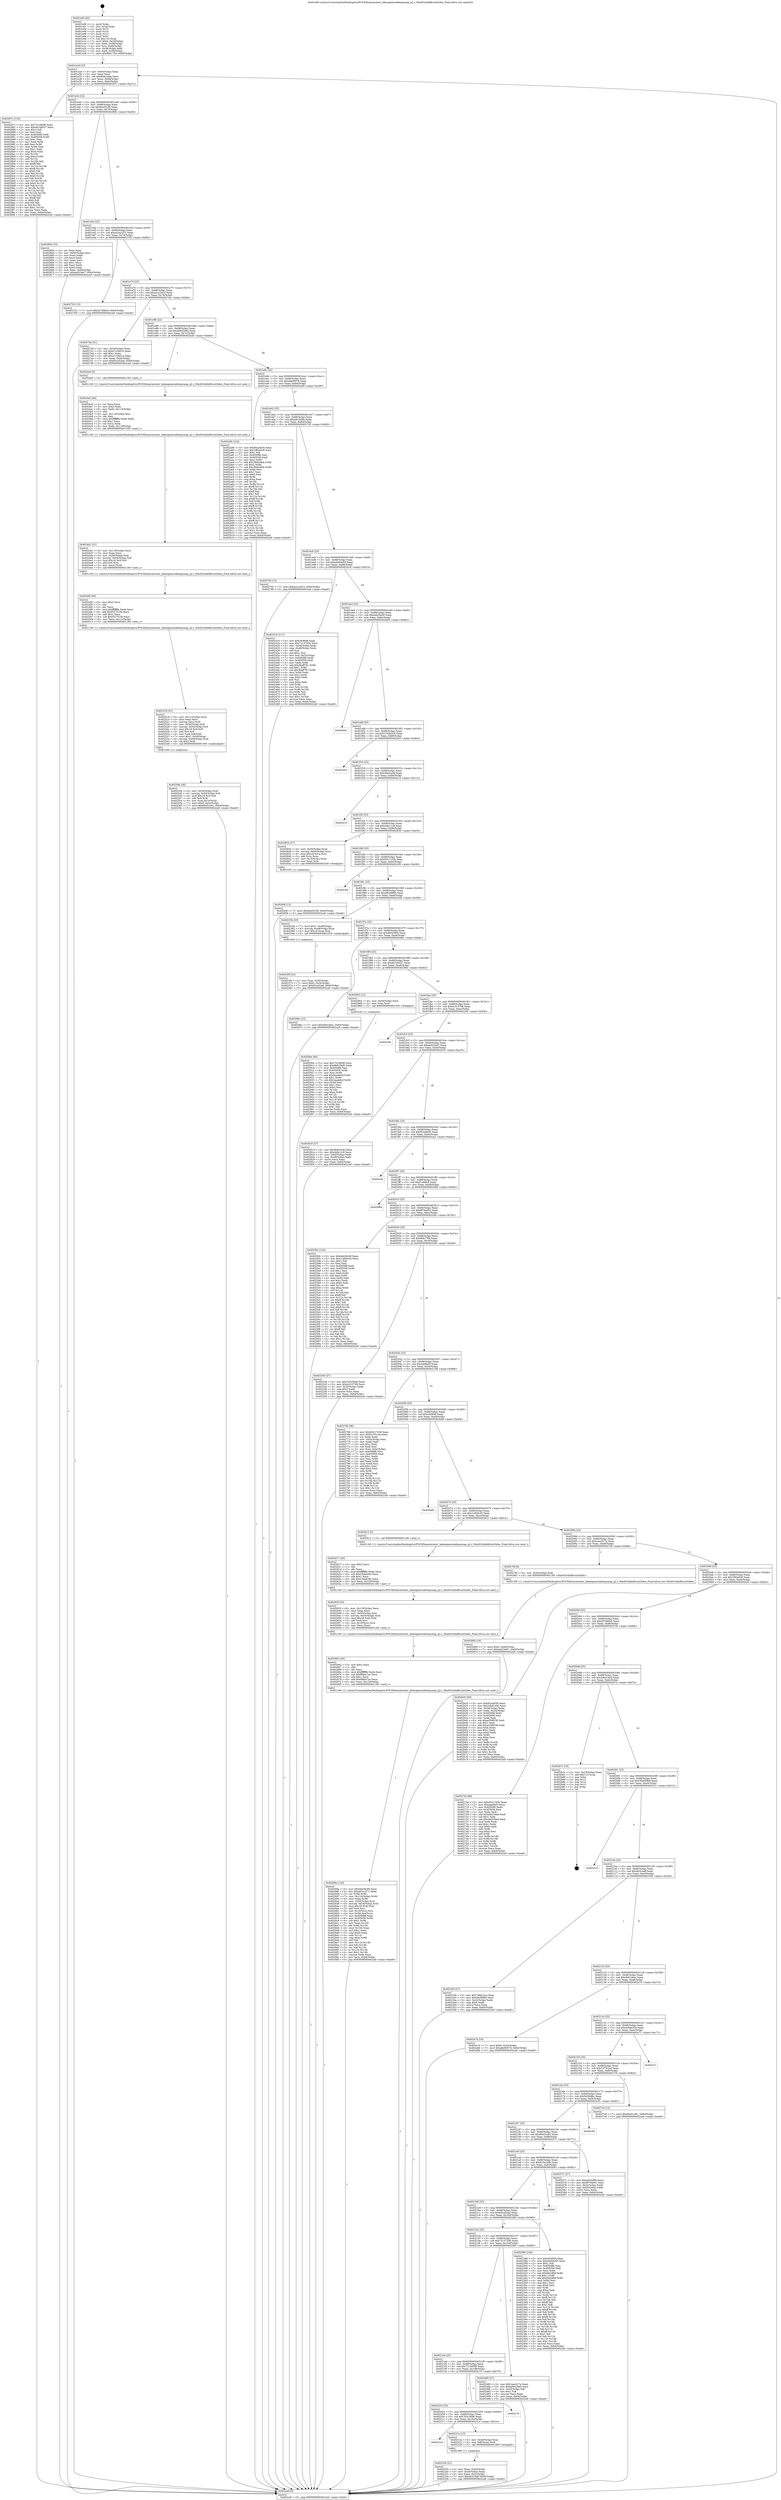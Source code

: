digraph "0x401e00" {
  label = "0x401e00 (/mnt/c/Users/mathe/Desktop/tcc/POCII/binaries/extr_labenginecodebspcmap_q2.c_MarkVisibleBrushSides_Final-ollvm.out::main(0))"
  labelloc = "t"
  node[shape=record]

  Entry [label="",width=0.3,height=0.3,shape=circle,fillcolor=black,style=filled]
  "0x401e2d" [label="{
     0x401e2d [23]\l
     | [instrs]\l
     &nbsp;&nbsp;0x401e2d \<+3\>: mov -0x64(%rbp),%eax\l
     &nbsp;&nbsp;0x401e30 \<+2\>: mov %eax,%ecx\l
     &nbsp;&nbsp;0x401e32 \<+6\>: sub $0x80dccd4e,%ecx\l
     &nbsp;&nbsp;0x401e38 \<+3\>: mov %eax,-0x68(%rbp)\l
     &nbsp;&nbsp;0x401e3b \<+3\>: mov %ecx,-0x6c(%rbp)\l
     &nbsp;&nbsp;0x401e3e \<+6\>: je 000000000040287c \<main+0xa7c\>\l
  }"]
  "0x40287c" [label="{
     0x40287c [134]\l
     | [instrs]\l
     &nbsp;&nbsp;0x40287c \<+5\>: mov $0x731485f9,%eax\l
     &nbsp;&nbsp;0x402881 \<+5\>: mov $0xdb7dd557,%ecx\l
     &nbsp;&nbsp;0x402886 \<+2\>: mov $0x1,%dl\l
     &nbsp;&nbsp;0x402888 \<+2\>: xor %esi,%esi\l
     &nbsp;&nbsp;0x40288a \<+7\>: mov 0x405088,%edi\l
     &nbsp;&nbsp;0x402891 \<+8\>: mov 0x405058,%r8d\l
     &nbsp;&nbsp;0x402899 \<+3\>: sub $0x1,%esi\l
     &nbsp;&nbsp;0x40289c \<+3\>: mov %edi,%r9d\l
     &nbsp;&nbsp;0x40289f \<+3\>: add %esi,%r9d\l
     &nbsp;&nbsp;0x4028a2 \<+4\>: imul %r9d,%edi\l
     &nbsp;&nbsp;0x4028a6 \<+3\>: and $0x1,%edi\l
     &nbsp;&nbsp;0x4028a9 \<+3\>: cmp $0x0,%edi\l
     &nbsp;&nbsp;0x4028ac \<+4\>: sete %r10b\l
     &nbsp;&nbsp;0x4028b0 \<+4\>: cmp $0xa,%r8d\l
     &nbsp;&nbsp;0x4028b4 \<+4\>: setl %r11b\l
     &nbsp;&nbsp;0x4028b8 \<+3\>: mov %r10b,%bl\l
     &nbsp;&nbsp;0x4028bb \<+3\>: xor $0xff,%bl\l
     &nbsp;&nbsp;0x4028be \<+3\>: mov %r11b,%r14b\l
     &nbsp;&nbsp;0x4028c1 \<+4\>: xor $0xff,%r14b\l
     &nbsp;&nbsp;0x4028c5 \<+3\>: xor $0x0,%dl\l
     &nbsp;&nbsp;0x4028c8 \<+3\>: mov %bl,%r15b\l
     &nbsp;&nbsp;0x4028cb \<+4\>: and $0x0,%r15b\l
     &nbsp;&nbsp;0x4028cf \<+3\>: and %dl,%r10b\l
     &nbsp;&nbsp;0x4028d2 \<+3\>: mov %r14b,%r12b\l
     &nbsp;&nbsp;0x4028d5 \<+4\>: and $0x0,%r12b\l
     &nbsp;&nbsp;0x4028d9 \<+3\>: and %dl,%r11b\l
     &nbsp;&nbsp;0x4028dc \<+3\>: or %r10b,%r15b\l
     &nbsp;&nbsp;0x4028df \<+3\>: or %r11b,%r12b\l
     &nbsp;&nbsp;0x4028e2 \<+3\>: xor %r12b,%r15b\l
     &nbsp;&nbsp;0x4028e5 \<+3\>: or %r14b,%bl\l
     &nbsp;&nbsp;0x4028e8 \<+3\>: xor $0xff,%bl\l
     &nbsp;&nbsp;0x4028eb \<+3\>: or $0x0,%dl\l
     &nbsp;&nbsp;0x4028ee \<+2\>: and %dl,%bl\l
     &nbsp;&nbsp;0x4028f0 \<+3\>: or %bl,%r15b\l
     &nbsp;&nbsp;0x4028f3 \<+4\>: test $0x1,%r15b\l
     &nbsp;&nbsp;0x4028f7 \<+3\>: cmovne %ecx,%eax\l
     &nbsp;&nbsp;0x4028fa \<+3\>: mov %eax,-0x64(%rbp)\l
     &nbsp;&nbsp;0x4028fd \<+5\>: jmp 0000000000402ca9 \<main+0xea9\>\l
  }"]
  "0x401e44" [label="{
     0x401e44 [22]\l
     | [instrs]\l
     &nbsp;&nbsp;0x401e44 \<+5\>: jmp 0000000000401e49 \<main+0x49\>\l
     &nbsp;&nbsp;0x401e49 \<+3\>: mov -0x68(%rbp),%eax\l
     &nbsp;&nbsp;0x401e4c \<+5\>: sub $0x8aa301f8,%eax\l
     &nbsp;&nbsp;0x401e51 \<+3\>: mov %eax,-0x70(%rbp)\l
     &nbsp;&nbsp;0x401e54 \<+6\>: je 000000000040285b \<main+0xa5b\>\l
  }"]
  Exit [label="",width=0.3,height=0.3,shape=circle,fillcolor=black,style=filled,peripheries=2]
  "0x40285b" [label="{
     0x40285b [33]\l
     | [instrs]\l
     &nbsp;&nbsp;0x40285b \<+2\>: xor %eax,%eax\l
     &nbsp;&nbsp;0x40285d \<+3\>: mov -0x60(%rbp),%ecx\l
     &nbsp;&nbsp;0x402860 \<+2\>: mov %eax,%edx\l
     &nbsp;&nbsp;0x402862 \<+2\>: sub %ecx,%edx\l
     &nbsp;&nbsp;0x402864 \<+2\>: mov %eax,%ecx\l
     &nbsp;&nbsp;0x402866 \<+3\>: sub $0x1,%ecx\l
     &nbsp;&nbsp;0x402869 \<+2\>: add %ecx,%edx\l
     &nbsp;&nbsp;0x40286b \<+2\>: sub %edx,%eax\l
     &nbsp;&nbsp;0x40286d \<+3\>: mov %eax,-0x60(%rbp)\l
     &nbsp;&nbsp;0x402870 \<+7\>: movl $0xea023e67,-0x64(%rbp)\l
     &nbsp;&nbsp;0x402877 \<+5\>: jmp 0000000000402ca9 \<main+0xea9\>\l
  }"]
  "0x401e5a" [label="{
     0x401e5a [22]\l
     | [instrs]\l
     &nbsp;&nbsp;0x401e5a \<+5\>: jmp 0000000000401e5f \<main+0x5f\>\l
     &nbsp;&nbsp;0x401e5f \<+3\>: mov -0x68(%rbp),%eax\l
     &nbsp;&nbsp;0x401e62 \<+5\>: sub $0xa02a1d71,%eax\l
     &nbsp;&nbsp;0x401e67 \<+3\>: mov %eax,-0x74(%rbp)\l
     &nbsp;&nbsp;0x401e6a \<+6\>: je 0000000000402702 \<main+0x902\>\l
  }"]
  "0x40290e" [label="{
     0x40290e [94]\l
     | [instrs]\l
     &nbsp;&nbsp;0x40290e \<+5\>: mov $0x731485f9,%ecx\l
     &nbsp;&nbsp;0x402913 \<+5\>: mov $0xdb025bf5,%edx\l
     &nbsp;&nbsp;0x402918 \<+7\>: mov 0x405088,%esi\l
     &nbsp;&nbsp;0x40291f \<+8\>: mov 0x405058,%r8d\l
     &nbsp;&nbsp;0x402927 \<+3\>: mov %esi,%r9d\l
     &nbsp;&nbsp;0x40292a \<+7\>: add $0x3aaab9cf,%r9d\l
     &nbsp;&nbsp;0x402931 \<+4\>: sub $0x1,%r9d\l
     &nbsp;&nbsp;0x402935 \<+7\>: sub $0x3aaab9cf,%r9d\l
     &nbsp;&nbsp;0x40293c \<+4\>: imul %r9d,%esi\l
     &nbsp;&nbsp;0x402940 \<+3\>: and $0x1,%esi\l
     &nbsp;&nbsp;0x402943 \<+3\>: cmp $0x0,%esi\l
     &nbsp;&nbsp;0x402946 \<+4\>: sete %r10b\l
     &nbsp;&nbsp;0x40294a \<+4\>: cmp $0xa,%r8d\l
     &nbsp;&nbsp;0x40294e \<+4\>: setl %r11b\l
     &nbsp;&nbsp;0x402952 \<+3\>: mov %r10b,%bl\l
     &nbsp;&nbsp;0x402955 \<+3\>: and %r11b,%bl\l
     &nbsp;&nbsp;0x402958 \<+3\>: xor %r11b,%r10b\l
     &nbsp;&nbsp;0x40295b \<+3\>: or %r10b,%bl\l
     &nbsp;&nbsp;0x40295e \<+3\>: test $0x1,%bl\l
     &nbsp;&nbsp;0x402961 \<+3\>: cmovne %edx,%ecx\l
     &nbsp;&nbsp;0x402964 \<+3\>: mov %ecx,-0x64(%rbp)\l
     &nbsp;&nbsp;0x402967 \<+5\>: jmp 0000000000402ca9 \<main+0xea9\>\l
  }"]
  "0x402702" [label="{
     0x402702 [12]\l
     | [instrs]\l
     &nbsp;&nbsp;0x402702 \<+7\>: movl $0x2b7686c0,-0x64(%rbp)\l
     &nbsp;&nbsp;0x402709 \<+5\>: jmp 0000000000402ca9 \<main+0xea9\>\l
  }"]
  "0x401e70" [label="{
     0x401e70 [22]\l
     | [instrs]\l
     &nbsp;&nbsp;0x401e70 \<+5\>: jmp 0000000000401e75 \<main+0x75\>\l
     &nbsp;&nbsp;0x401e75 \<+3\>: mov -0x68(%rbp),%eax\l
     &nbsp;&nbsp;0x401e78 \<+5\>: sub $0xa2cc2910,%eax\l
     &nbsp;&nbsp;0x401e7d \<+3\>: mov %eax,-0x78(%rbp)\l
     &nbsp;&nbsp;0x401e80 \<+6\>: je 00000000004027de \<main+0x9de\>\l
  }"]
  "0x40284f" [label="{
     0x40284f [12]\l
     | [instrs]\l
     &nbsp;&nbsp;0x40284f \<+7\>: movl $0x8aa301f8,-0x64(%rbp)\l
     &nbsp;&nbsp;0x402856 \<+5\>: jmp 0000000000402ca9 \<main+0xea9\>\l
  }"]
  "0x4027de" [label="{
     0x4027de [31]\l
     | [instrs]\l
     &nbsp;&nbsp;0x4027de \<+3\>: mov -0x54(%rbp),%eax\l
     &nbsp;&nbsp;0x4027e1 \<+5\>: sub $0xa7c2b614,%eax\l
     &nbsp;&nbsp;0x4027e6 \<+3\>: add $0x1,%eax\l
     &nbsp;&nbsp;0x4027e9 \<+5\>: add $0xa7c2b614,%eax\l
     &nbsp;&nbsp;0x4027ee \<+3\>: mov %eax,-0x54(%rbp)\l
     &nbsp;&nbsp;0x4027f1 \<+7\>: movl $0x65ca52ad,-0x64(%rbp)\l
     &nbsp;&nbsp;0x4027f8 \<+5\>: jmp 0000000000402ca9 \<main+0xea9\>\l
  }"]
  "0x401e86" [label="{
     0x401e86 [22]\l
     | [instrs]\l
     &nbsp;&nbsp;0x401e86 \<+5\>: jmp 0000000000401e8b \<main+0x8b\>\l
     &nbsp;&nbsp;0x401e8b \<+3\>: mov -0x68(%rbp),%eax\l
     &nbsp;&nbsp;0x401e8e \<+5\>: sub $0xa84420e0,%eax\l
     &nbsp;&nbsp;0x401e93 \<+3\>: mov %eax,-0x7c(%rbp)\l
     &nbsp;&nbsp;0x401e96 \<+6\>: je 00000000004024a0 \<main+0x6a0\>\l
  }"]
  "0x402806" [label="{
     0x402806 [19]\l
     | [instrs]\l
     &nbsp;&nbsp;0x402806 \<+7\>: movl $0x0,-0x60(%rbp)\l
     &nbsp;&nbsp;0x40280d \<+7\>: movl $0xea023e67,-0x64(%rbp)\l
     &nbsp;&nbsp;0x402814 \<+5\>: jmp 0000000000402ca9 \<main+0xea9\>\l
  }"]
  "0x4024a0" [label="{
     0x4024a0 [5]\l
     | [instrs]\l
     &nbsp;&nbsp;0x4024a0 \<+5\>: call 0000000000401160 \<next_i\>\l
     | [calls]\l
     &nbsp;&nbsp;0x401160 \{1\} (/mnt/c/Users/mathe/Desktop/tcc/POCII/binaries/extr_labenginecodebspcmap_q2.c_MarkVisibleBrushSides_Final-ollvm.out::next_i)\l
  }"]
  "0x401e9c" [label="{
     0x401e9c [22]\l
     | [instrs]\l
     &nbsp;&nbsp;0x401e9c \<+5\>: jmp 0000000000401ea1 \<main+0xa1\>\l
     &nbsp;&nbsp;0x401ea1 \<+3\>: mov -0x68(%rbp),%eax\l
     &nbsp;&nbsp;0x401ea4 \<+5\>: sub $0xa8a90578,%eax\l
     &nbsp;&nbsp;0x401ea9 \<+3\>: mov %eax,-0x80(%rbp)\l
     &nbsp;&nbsp;0x401eac \<+6\>: je 0000000000402a90 \<main+0xc90\>\l
  }"]
  "0x40268a" [label="{
     0x40268a [120]\l
     | [instrs]\l
     &nbsp;&nbsp;0x40268a \<+5\>: mov $0xbeb36c00,%ecx\l
     &nbsp;&nbsp;0x40268f \<+5\>: mov $0xa02a1d71,%edx\l
     &nbsp;&nbsp;0x402694 \<+3\>: xor %r8d,%r8d\l
     &nbsp;&nbsp;0x402697 \<+7\>: mov -0x124(%rbp),%r9d\l
     &nbsp;&nbsp;0x40269e \<+4\>: imul %eax,%r9d\l
     &nbsp;&nbsp;0x4026a2 \<+4\>: mov -0x50(%rbp),%rsi\l
     &nbsp;&nbsp;0x4026a6 \<+4\>: movslq -0x54(%rbp),%rdi\l
     &nbsp;&nbsp;0x4026aa \<+4\>: imul $0x18,%rdi,%rdi\l
     &nbsp;&nbsp;0x4026ae \<+3\>: add %rdi,%rsi\l
     &nbsp;&nbsp;0x4026b1 \<+4\>: mov 0x10(%rsi),%rsi\l
     &nbsp;&nbsp;0x4026b5 \<+4\>: mov %r9d,0x4(%rsi)\l
     &nbsp;&nbsp;0x4026b9 \<+7\>: mov 0x405088,%eax\l
     &nbsp;&nbsp;0x4026c0 \<+8\>: mov 0x405058,%r9d\l
     &nbsp;&nbsp;0x4026c8 \<+4\>: sub $0x1,%r8d\l
     &nbsp;&nbsp;0x4026cc \<+3\>: mov %eax,%r10d\l
     &nbsp;&nbsp;0x4026cf \<+3\>: add %r8d,%r10d\l
     &nbsp;&nbsp;0x4026d2 \<+4\>: imul %r10d,%eax\l
     &nbsp;&nbsp;0x4026d6 \<+3\>: and $0x1,%eax\l
     &nbsp;&nbsp;0x4026d9 \<+3\>: cmp $0x0,%eax\l
     &nbsp;&nbsp;0x4026dc \<+4\>: sete %r11b\l
     &nbsp;&nbsp;0x4026e0 \<+4\>: cmp $0xa,%r9d\l
     &nbsp;&nbsp;0x4026e4 \<+3\>: setl %bl\l
     &nbsp;&nbsp;0x4026e7 \<+3\>: mov %r11b,%r14b\l
     &nbsp;&nbsp;0x4026ea \<+3\>: and %bl,%r14b\l
     &nbsp;&nbsp;0x4026ed \<+3\>: xor %bl,%r11b\l
     &nbsp;&nbsp;0x4026f0 \<+3\>: or %r11b,%r14b\l
     &nbsp;&nbsp;0x4026f3 \<+4\>: test $0x1,%r14b\l
     &nbsp;&nbsp;0x4026f7 \<+3\>: cmovne %edx,%ecx\l
     &nbsp;&nbsp;0x4026fa \<+3\>: mov %ecx,-0x64(%rbp)\l
     &nbsp;&nbsp;0x4026fd \<+5\>: jmp 0000000000402ca9 \<main+0xea9\>\l
  }"]
  "0x402a90" [label="{
     0x402a90 [144]\l
     | [instrs]\l
     &nbsp;&nbsp;0x402a90 \<+5\>: mov $0xf02a4630,%eax\l
     &nbsp;&nbsp;0x402a95 \<+5\>: mov $0x1f82e0c8,%ecx\l
     &nbsp;&nbsp;0x402a9a \<+2\>: mov $0x1,%dl\l
     &nbsp;&nbsp;0x402a9c \<+7\>: mov 0x405088,%esi\l
     &nbsp;&nbsp;0x402aa3 \<+7\>: mov 0x405058,%edi\l
     &nbsp;&nbsp;0x402aaa \<+3\>: mov %esi,%r8d\l
     &nbsp;&nbsp;0x402aad \<+7\>: add $0x384bc8eb,%r8d\l
     &nbsp;&nbsp;0x402ab4 \<+4\>: sub $0x1,%r8d\l
     &nbsp;&nbsp;0x402ab8 \<+7\>: sub $0x384bc8eb,%r8d\l
     &nbsp;&nbsp;0x402abf \<+4\>: imul %r8d,%esi\l
     &nbsp;&nbsp;0x402ac3 \<+3\>: and $0x1,%esi\l
     &nbsp;&nbsp;0x402ac6 \<+3\>: cmp $0x0,%esi\l
     &nbsp;&nbsp;0x402ac9 \<+4\>: sete %r9b\l
     &nbsp;&nbsp;0x402acd \<+3\>: cmp $0xa,%edi\l
     &nbsp;&nbsp;0x402ad0 \<+4\>: setl %r10b\l
     &nbsp;&nbsp;0x402ad4 \<+3\>: mov %r9b,%r11b\l
     &nbsp;&nbsp;0x402ad7 \<+4\>: xor $0xff,%r11b\l
     &nbsp;&nbsp;0x402adb \<+3\>: mov %r10b,%bl\l
     &nbsp;&nbsp;0x402ade \<+3\>: xor $0xff,%bl\l
     &nbsp;&nbsp;0x402ae1 \<+3\>: xor $0x1,%dl\l
     &nbsp;&nbsp;0x402ae4 \<+3\>: mov %r11b,%r14b\l
     &nbsp;&nbsp;0x402ae7 \<+4\>: and $0xff,%r14b\l
     &nbsp;&nbsp;0x402aeb \<+3\>: and %dl,%r9b\l
     &nbsp;&nbsp;0x402aee \<+3\>: mov %bl,%r15b\l
     &nbsp;&nbsp;0x402af1 \<+4\>: and $0xff,%r15b\l
     &nbsp;&nbsp;0x402af5 \<+3\>: and %dl,%r10b\l
     &nbsp;&nbsp;0x402af8 \<+3\>: or %r9b,%r14b\l
     &nbsp;&nbsp;0x402afb \<+3\>: or %r10b,%r15b\l
     &nbsp;&nbsp;0x402afe \<+3\>: xor %r15b,%r14b\l
     &nbsp;&nbsp;0x402b01 \<+3\>: or %bl,%r11b\l
     &nbsp;&nbsp;0x402b04 \<+4\>: xor $0xff,%r11b\l
     &nbsp;&nbsp;0x402b08 \<+3\>: or $0x1,%dl\l
     &nbsp;&nbsp;0x402b0b \<+3\>: and %dl,%r11b\l
     &nbsp;&nbsp;0x402b0e \<+3\>: or %r11b,%r14b\l
     &nbsp;&nbsp;0x402b11 \<+4\>: test $0x1,%r14b\l
     &nbsp;&nbsp;0x402b15 \<+3\>: cmovne %ecx,%eax\l
     &nbsp;&nbsp;0x402b18 \<+3\>: mov %eax,-0x64(%rbp)\l
     &nbsp;&nbsp;0x402b1b \<+5\>: jmp 0000000000402ca9 \<main+0xea9\>\l
  }"]
  "0x401eb2" [label="{
     0x401eb2 [25]\l
     | [instrs]\l
     &nbsp;&nbsp;0x401eb2 \<+5\>: jmp 0000000000401eb7 \<main+0xb7\>\l
     &nbsp;&nbsp;0x401eb7 \<+3\>: mov -0x68(%rbp),%eax\l
     &nbsp;&nbsp;0x401eba \<+5\>: sub $0xa9c2b9fe,%eax\l
     &nbsp;&nbsp;0x401ebf \<+6\>: mov %eax,-0x84(%rbp)\l
     &nbsp;&nbsp;0x401ec5 \<+6\>: je 00000000004027d2 \<main+0x9d2\>\l
  }"]
  "0x402662" [label="{
     0x402662 [40]\l
     | [instrs]\l
     &nbsp;&nbsp;0x402662 \<+5\>: mov $0x2,%ecx\l
     &nbsp;&nbsp;0x402667 \<+1\>: cltd\l
     &nbsp;&nbsp;0x402668 \<+2\>: idiv %ecx\l
     &nbsp;&nbsp;0x40266a \<+6\>: imul $0xfffffffe,%edx,%ecx\l
     &nbsp;&nbsp;0x402670 \<+6\>: sub $0xf99ae7ac,%ecx\l
     &nbsp;&nbsp;0x402676 \<+3\>: add $0x1,%ecx\l
     &nbsp;&nbsp;0x402679 \<+6\>: add $0xf99ae7ac,%ecx\l
     &nbsp;&nbsp;0x40267f \<+6\>: mov %ecx,-0x124(%rbp)\l
     &nbsp;&nbsp;0x402685 \<+5\>: call 0000000000401160 \<next_i\>\l
     | [calls]\l
     &nbsp;&nbsp;0x401160 \{1\} (/mnt/c/Users/mathe/Desktop/tcc/POCII/binaries/extr_labenginecodebspcmap_q2.c_MarkVisibleBrushSides_Final-ollvm.out::next_i)\l
  }"]
  "0x4027d2" [label="{
     0x4027d2 [12]\l
     | [instrs]\l
     &nbsp;&nbsp;0x4027d2 \<+7\>: movl $0xa2cc2910,-0x64(%rbp)\l
     &nbsp;&nbsp;0x4027d9 \<+5\>: jmp 0000000000402ca9 \<main+0xea9\>\l
  }"]
  "0x401ecb" [label="{
     0x401ecb [25]\l
     | [instrs]\l
     &nbsp;&nbsp;0x401ecb \<+5\>: jmp 0000000000401ed0 \<main+0xd0\>\l
     &nbsp;&nbsp;0x401ed0 \<+3\>: mov -0x68(%rbp),%eax\l
     &nbsp;&nbsp;0x401ed3 \<+5\>: sub $0xab404c65,%eax\l
     &nbsp;&nbsp;0x401ed8 \<+6\>: mov %eax,-0x88(%rbp)\l
     &nbsp;&nbsp;0x401ede \<+6\>: je 0000000000402416 \<main+0x616\>\l
  }"]
  "0x40263f" [label="{
     0x40263f [35]\l
     | [instrs]\l
     &nbsp;&nbsp;0x40263f \<+6\>: mov -0x120(%rbp),%ecx\l
     &nbsp;&nbsp;0x402645 \<+3\>: imul %eax,%ecx\l
     &nbsp;&nbsp;0x402648 \<+4\>: mov -0x50(%rbp),%rsi\l
     &nbsp;&nbsp;0x40264c \<+4\>: movslq -0x54(%rbp),%rdi\l
     &nbsp;&nbsp;0x402650 \<+4\>: imul $0x18,%rdi,%rdi\l
     &nbsp;&nbsp;0x402654 \<+3\>: add %rdi,%rsi\l
     &nbsp;&nbsp;0x402657 \<+4\>: mov 0x10(%rsi),%rsi\l
     &nbsp;&nbsp;0x40265b \<+2\>: mov %ecx,(%rsi)\l
     &nbsp;&nbsp;0x40265d \<+5\>: call 0000000000401160 \<next_i\>\l
     | [calls]\l
     &nbsp;&nbsp;0x401160 \{1\} (/mnt/c/Users/mathe/Desktop/tcc/POCII/binaries/extr_labenginecodebspcmap_q2.c_MarkVisibleBrushSides_Final-ollvm.out::next_i)\l
  }"]
  "0x402416" [label="{
     0x402416 [111]\l
     | [instrs]\l
     &nbsp;&nbsp;0x402416 \<+5\>: mov $0xc9cf948,%eax\l
     &nbsp;&nbsp;0x40241b \<+5\>: mov $0x7313720b,%ecx\l
     &nbsp;&nbsp;0x402420 \<+3\>: mov -0x54(%rbp),%edx\l
     &nbsp;&nbsp;0x402423 \<+3\>: cmp -0x48(%rbp),%edx\l
     &nbsp;&nbsp;0x402426 \<+4\>: setl %sil\l
     &nbsp;&nbsp;0x40242a \<+4\>: and $0x1,%sil\l
     &nbsp;&nbsp;0x40242e \<+4\>: mov %sil,-0x25(%rbp)\l
     &nbsp;&nbsp;0x402432 \<+7\>: mov 0x405088,%edx\l
     &nbsp;&nbsp;0x402439 \<+7\>: mov 0x405058,%edi\l
     &nbsp;&nbsp;0x402440 \<+3\>: mov %edx,%r8d\l
     &nbsp;&nbsp;0x402443 \<+7\>: add $0x3baff781,%r8d\l
     &nbsp;&nbsp;0x40244a \<+4\>: sub $0x1,%r8d\l
     &nbsp;&nbsp;0x40244e \<+7\>: sub $0x3baff781,%r8d\l
     &nbsp;&nbsp;0x402455 \<+4\>: imul %r8d,%edx\l
     &nbsp;&nbsp;0x402459 \<+3\>: and $0x1,%edx\l
     &nbsp;&nbsp;0x40245c \<+3\>: cmp $0x0,%edx\l
     &nbsp;&nbsp;0x40245f \<+4\>: sete %sil\l
     &nbsp;&nbsp;0x402463 \<+3\>: cmp $0xa,%edi\l
     &nbsp;&nbsp;0x402466 \<+4\>: setl %r9b\l
     &nbsp;&nbsp;0x40246a \<+3\>: mov %sil,%r10b\l
     &nbsp;&nbsp;0x40246d \<+3\>: and %r9b,%r10b\l
     &nbsp;&nbsp;0x402470 \<+3\>: xor %r9b,%sil\l
     &nbsp;&nbsp;0x402473 \<+3\>: or %sil,%r10b\l
     &nbsp;&nbsp;0x402476 \<+4\>: test $0x1,%r10b\l
     &nbsp;&nbsp;0x40247a \<+3\>: cmovne %ecx,%eax\l
     &nbsp;&nbsp;0x40247d \<+3\>: mov %eax,-0x64(%rbp)\l
     &nbsp;&nbsp;0x402480 \<+5\>: jmp 0000000000402ca9 \<main+0xea9\>\l
  }"]
  "0x401ee4" [label="{
     0x401ee4 [25]\l
     | [instrs]\l
     &nbsp;&nbsp;0x401ee4 \<+5\>: jmp 0000000000401ee9 \<main+0xe9\>\l
     &nbsp;&nbsp;0x401ee9 \<+3\>: mov -0x68(%rbp),%eax\l
     &nbsp;&nbsp;0x401eec \<+5\>: sub $0xbeb36c00,%eax\l
     &nbsp;&nbsp;0x401ef1 \<+6\>: mov %eax,-0x8c(%rbp)\l
     &nbsp;&nbsp;0x401ef7 \<+6\>: je 0000000000402bb5 \<main+0xdb5\>\l
  }"]
  "0x402617" [label="{
     0x402617 [40]\l
     | [instrs]\l
     &nbsp;&nbsp;0x402617 \<+5\>: mov $0x2,%ecx\l
     &nbsp;&nbsp;0x40261c \<+1\>: cltd\l
     &nbsp;&nbsp;0x40261d \<+2\>: idiv %ecx\l
     &nbsp;&nbsp;0x40261f \<+6\>: imul $0xfffffffe,%edx,%ecx\l
     &nbsp;&nbsp;0x402625 \<+6\>: sub $0x25deb29c,%ecx\l
     &nbsp;&nbsp;0x40262b \<+3\>: add $0x1,%ecx\l
     &nbsp;&nbsp;0x40262e \<+6\>: add $0x25deb29c,%ecx\l
     &nbsp;&nbsp;0x402634 \<+6\>: mov %ecx,-0x120(%rbp)\l
     &nbsp;&nbsp;0x40263a \<+5\>: call 0000000000401160 \<next_i\>\l
     | [calls]\l
     &nbsp;&nbsp;0x401160 \{1\} (/mnt/c/Users/mathe/Desktop/tcc/POCII/binaries/extr_labenginecodebspcmap_q2.c_MarkVisibleBrushSides_Final-ollvm.out::next_i)\l
  }"]
  "0x402bb5" [label="{
     0x402bb5\l
  }", style=dashed]
  "0x401efd" [label="{
     0x401efd [25]\l
     | [instrs]\l
     &nbsp;&nbsp;0x401efd \<+5\>: jmp 0000000000401f02 \<main+0x102\>\l
     &nbsp;&nbsp;0x401f02 \<+3\>: mov -0x68(%rbp),%eax\l
     &nbsp;&nbsp;0x401f05 \<+5\>: sub $0xc7b9a529,%eax\l
     &nbsp;&nbsp;0x401f0a \<+6\>: mov %eax,-0x90(%rbp)\l
     &nbsp;&nbsp;0x401f10 \<+6\>: je 00000000004022b3 \<main+0x4b3\>\l
  }"]
  "0x40254b" [label="{
     0x40254b [38]\l
     | [instrs]\l
     &nbsp;&nbsp;0x40254b \<+4\>: mov -0x50(%rbp),%rdi\l
     &nbsp;&nbsp;0x40254f \<+4\>: movslq -0x54(%rbp),%r8\l
     &nbsp;&nbsp;0x402553 \<+4\>: imul $0x18,%r8,%r8\l
     &nbsp;&nbsp;0x402557 \<+3\>: add %r8,%rdi\l
     &nbsp;&nbsp;0x40255a \<+4\>: mov %rax,0x10(%rdi)\l
     &nbsp;&nbsp;0x40255e \<+7\>: movl $0x0,-0x5c(%rbp)\l
     &nbsp;&nbsp;0x402565 \<+7\>: movl $0x60e51e91,-0x64(%rbp)\l
     &nbsp;&nbsp;0x40256c \<+5\>: jmp 0000000000402ca9 \<main+0xea9\>\l
  }"]
  "0x4022b3" [label="{
     0x4022b3\l
  }", style=dashed]
  "0x401f16" [label="{
     0x401f16 [25]\l
     | [instrs]\l
     &nbsp;&nbsp;0x401f16 \<+5\>: jmp 0000000000401f1b \<main+0x11b\>\l
     &nbsp;&nbsp;0x401f1b \<+3\>: mov -0x68(%rbp),%eax\l
     &nbsp;&nbsp;0x401f1e \<+5\>: sub $0xc964ca04,%eax\l
     &nbsp;&nbsp;0x401f23 \<+6\>: mov %eax,-0x94(%rbp)\l
     &nbsp;&nbsp;0x401f29 \<+6\>: je 0000000000402a14 \<main+0xc14\>\l
  }"]
  "0x402518" [label="{
     0x402518 [51]\l
     | [instrs]\l
     &nbsp;&nbsp;0x402518 \<+6\>: mov -0x11c(%rbp),%ecx\l
     &nbsp;&nbsp;0x40251e \<+3\>: imul %eax,%ecx\l
     &nbsp;&nbsp;0x402521 \<+3\>: movslq %ecx,%rdi\l
     &nbsp;&nbsp;0x402524 \<+4\>: mov -0x50(%rbp),%r8\l
     &nbsp;&nbsp;0x402528 \<+4\>: movslq -0x54(%rbp),%r9\l
     &nbsp;&nbsp;0x40252c \<+4\>: imul $0x18,%r9,%r9\l
     &nbsp;&nbsp;0x402530 \<+3\>: add %r9,%r8\l
     &nbsp;&nbsp;0x402533 \<+4\>: mov %rdi,0x8(%r8)\l
     &nbsp;&nbsp;0x402537 \<+7\>: movl $0x1,-0x58(%rbp)\l
     &nbsp;&nbsp;0x40253e \<+4\>: movslq -0x58(%rbp),%rdi\l
     &nbsp;&nbsp;0x402542 \<+4\>: shl $0x3,%rdi\l
     &nbsp;&nbsp;0x402546 \<+5\>: call 0000000000401050 \<malloc@plt\>\l
     | [calls]\l
     &nbsp;&nbsp;0x401050 \{1\} (unknown)\l
  }"]
  "0x402a14" [label="{
     0x402a14\l
  }", style=dashed]
  "0x401f2f" [label="{
     0x401f2f [25]\l
     | [instrs]\l
     &nbsp;&nbsp;0x401f2f \<+5\>: jmp 0000000000401f34 \<main+0x134\>\l
     &nbsp;&nbsp;0x401f34 \<+3\>: mov -0x68(%rbp),%eax\l
     &nbsp;&nbsp;0x401f37 \<+5\>: sub $0xcbfa11c6,%eax\l
     &nbsp;&nbsp;0x401f3c \<+6\>: mov %eax,-0x98(%rbp)\l
     &nbsp;&nbsp;0x401f42 \<+6\>: je 0000000000402834 \<main+0xa34\>\l
  }"]
  "0x4024f0" [label="{
     0x4024f0 [40]\l
     | [instrs]\l
     &nbsp;&nbsp;0x4024f0 \<+5\>: mov $0x2,%ecx\l
     &nbsp;&nbsp;0x4024f5 \<+1\>: cltd\l
     &nbsp;&nbsp;0x4024f6 \<+2\>: idiv %ecx\l
     &nbsp;&nbsp;0x4024f8 \<+6\>: imul $0xfffffffe,%edx,%ecx\l
     &nbsp;&nbsp;0x4024fe \<+6\>: add $0xf327515b,%ecx\l
     &nbsp;&nbsp;0x402504 \<+3\>: add $0x1,%ecx\l
     &nbsp;&nbsp;0x402507 \<+6\>: sub $0xf327515b,%ecx\l
     &nbsp;&nbsp;0x40250d \<+6\>: mov %ecx,-0x11c(%rbp)\l
     &nbsp;&nbsp;0x402513 \<+5\>: call 0000000000401160 \<next_i\>\l
     | [calls]\l
     &nbsp;&nbsp;0x401160 \{1\} (/mnt/c/Users/mathe/Desktop/tcc/POCII/binaries/extr_labenginecodebspcmap_q2.c_MarkVisibleBrushSides_Final-ollvm.out::next_i)\l
  }"]
  "0x402834" [label="{
     0x402834 [27]\l
     | [instrs]\l
     &nbsp;&nbsp;0x402834 \<+4\>: mov -0x50(%rbp),%rax\l
     &nbsp;&nbsp;0x402838 \<+4\>: movslq -0x60(%rbp),%rcx\l
     &nbsp;&nbsp;0x40283c \<+4\>: imul $0x18,%rcx,%rcx\l
     &nbsp;&nbsp;0x402840 \<+3\>: add %rcx,%rax\l
     &nbsp;&nbsp;0x402843 \<+4\>: mov 0x10(%rax),%rax\l
     &nbsp;&nbsp;0x402847 \<+3\>: mov %rax,%rdi\l
     &nbsp;&nbsp;0x40284a \<+5\>: call 0000000000401030 \<free@plt\>\l
     | [calls]\l
     &nbsp;&nbsp;0x401030 \{1\} (unknown)\l
  }"]
  "0x401f48" [label="{
     0x401f48 [25]\l
     | [instrs]\l
     &nbsp;&nbsp;0x401f48 \<+5\>: jmp 0000000000401f4d \<main+0x14d\>\l
     &nbsp;&nbsp;0x401f4d \<+3\>: mov -0x68(%rbp),%eax\l
     &nbsp;&nbsp;0x401f50 \<+5\>: sub $0xd541743b,%eax\l
     &nbsp;&nbsp;0x401f55 \<+6\>: mov %eax,-0x9c(%rbp)\l
     &nbsp;&nbsp;0x401f5b \<+6\>: je 0000000000402c58 \<main+0xe58\>\l
  }"]
  "0x4024d1" [label="{
     0x4024d1 [31]\l
     | [instrs]\l
     &nbsp;&nbsp;0x4024d1 \<+6\>: mov -0x118(%rbp),%ecx\l
     &nbsp;&nbsp;0x4024d7 \<+3\>: imul %eax,%ecx\l
     &nbsp;&nbsp;0x4024da \<+4\>: mov -0x50(%rbp),%rdi\l
     &nbsp;&nbsp;0x4024de \<+4\>: movslq -0x54(%rbp),%r8\l
     &nbsp;&nbsp;0x4024e2 \<+4\>: imul $0x18,%r8,%r8\l
     &nbsp;&nbsp;0x4024e6 \<+3\>: add %r8,%rdi\l
     &nbsp;&nbsp;0x4024e9 \<+2\>: mov %ecx,(%rdi)\l
     &nbsp;&nbsp;0x4024eb \<+5\>: call 0000000000401160 \<next_i\>\l
     | [calls]\l
     &nbsp;&nbsp;0x401160 \{1\} (/mnt/c/Users/mathe/Desktop/tcc/POCII/binaries/extr_labenginecodebspcmap_q2.c_MarkVisibleBrushSides_Final-ollvm.out::next_i)\l
  }"]
  "0x402c58" [label="{
     0x402c58\l
  }", style=dashed]
  "0x401f61" [label="{
     0x401f61 [25]\l
     | [instrs]\l
     &nbsp;&nbsp;0x401f61 \<+5\>: jmp 0000000000401f66 \<main+0x166\>\l
     &nbsp;&nbsp;0x401f66 \<+3\>: mov -0x68(%rbp),%eax\l
     &nbsp;&nbsp;0x401f69 \<+5\>: sub $0xd8c99f95,%eax\l
     &nbsp;&nbsp;0x401f6e \<+6\>: mov %eax,-0xa0(%rbp)\l
     &nbsp;&nbsp;0x401f74 \<+6\>: je 000000000040235b \<main+0x55b\>\l
  }"]
  "0x4024a5" [label="{
     0x4024a5 [44]\l
     | [instrs]\l
     &nbsp;&nbsp;0x4024a5 \<+2\>: xor %ecx,%ecx\l
     &nbsp;&nbsp;0x4024a7 \<+5\>: mov $0x2,%edx\l
     &nbsp;&nbsp;0x4024ac \<+6\>: mov %edx,-0x114(%rbp)\l
     &nbsp;&nbsp;0x4024b2 \<+1\>: cltd\l
     &nbsp;&nbsp;0x4024b3 \<+6\>: mov -0x114(%rbp),%esi\l
     &nbsp;&nbsp;0x4024b9 \<+2\>: idiv %esi\l
     &nbsp;&nbsp;0x4024bb \<+6\>: imul $0xfffffffe,%edx,%edx\l
     &nbsp;&nbsp;0x4024c1 \<+3\>: sub $0x1,%ecx\l
     &nbsp;&nbsp;0x4024c4 \<+2\>: sub %ecx,%edx\l
     &nbsp;&nbsp;0x4024c6 \<+6\>: mov %edx,-0x118(%rbp)\l
     &nbsp;&nbsp;0x4024cc \<+5\>: call 0000000000401160 \<next_i\>\l
     | [calls]\l
     &nbsp;&nbsp;0x401160 \{1\} (/mnt/c/Users/mathe/Desktop/tcc/POCII/binaries/extr_labenginecodebspcmap_q2.c_MarkVisibleBrushSides_Final-ollvm.out::next_i)\l
  }"]
  "0x40235b" [label="{
     0x40235b [20]\l
     | [instrs]\l
     &nbsp;&nbsp;0x40235b \<+7\>: movl $0x1,-0x48(%rbp)\l
     &nbsp;&nbsp;0x402362 \<+4\>: movslq -0x48(%rbp),%rax\l
     &nbsp;&nbsp;0x402366 \<+4\>: imul $0x18,%rax,%rdi\l
     &nbsp;&nbsp;0x40236a \<+5\>: call 0000000000401050 \<malloc@plt\>\l
     | [calls]\l
     &nbsp;&nbsp;0x401050 \{1\} (unknown)\l
  }"]
  "0x401f7a" [label="{
     0x401f7a [25]\l
     | [instrs]\l
     &nbsp;&nbsp;0x401f7a \<+5\>: jmp 0000000000401f7f \<main+0x17f\>\l
     &nbsp;&nbsp;0x401f7f \<+3\>: mov -0x68(%rbp),%eax\l
     &nbsp;&nbsp;0x401f82 \<+5\>: sub $0xdb025bf5,%eax\l
     &nbsp;&nbsp;0x401f87 \<+6\>: mov %eax,-0xa4(%rbp)\l
     &nbsp;&nbsp;0x401f8d \<+6\>: je 000000000040296c \<main+0xb6c\>\l
  }"]
  "0x40236f" [label="{
     0x40236f [23]\l
     | [instrs]\l
     &nbsp;&nbsp;0x40236f \<+4\>: mov %rax,-0x50(%rbp)\l
     &nbsp;&nbsp;0x402373 \<+7\>: movl $0x0,-0x54(%rbp)\l
     &nbsp;&nbsp;0x40237a \<+7\>: movl $0x65ca52ad,-0x64(%rbp)\l
     &nbsp;&nbsp;0x402381 \<+5\>: jmp 0000000000402ca9 \<main+0xea9\>\l
  }"]
  "0x40296c" [label="{
     0x40296c [12]\l
     | [instrs]\l
     &nbsp;&nbsp;0x40296c \<+7\>: movl $0x4b91deec,-0x64(%rbp)\l
     &nbsp;&nbsp;0x402973 \<+5\>: jmp 0000000000402ca9 \<main+0xea9\>\l
  }"]
  "0x401f93" [label="{
     0x401f93 [25]\l
     | [instrs]\l
     &nbsp;&nbsp;0x401f93 \<+5\>: jmp 0000000000401f98 \<main+0x198\>\l
     &nbsp;&nbsp;0x401f98 \<+3\>: mov -0x68(%rbp),%eax\l
     &nbsp;&nbsp;0x401f9b \<+5\>: sub $0xdb7dd557,%eax\l
     &nbsp;&nbsp;0x401fa0 \<+6\>: mov %eax,-0xa8(%rbp)\l
     &nbsp;&nbsp;0x401fa6 \<+6\>: je 0000000000402902 \<main+0xb02\>\l
  }"]
  "0x40232b" [label="{
     0x40232b [21]\l
     | [instrs]\l
     &nbsp;&nbsp;0x40232b \<+3\>: mov %eax,-0x44(%rbp)\l
     &nbsp;&nbsp;0x40232e \<+3\>: mov -0x44(%rbp),%eax\l
     &nbsp;&nbsp;0x402331 \<+3\>: mov %eax,-0x2c(%rbp)\l
     &nbsp;&nbsp;0x402334 \<+7\>: movl $0x4b3c3aff,-0x64(%rbp)\l
     &nbsp;&nbsp;0x40233b \<+5\>: jmp 0000000000402ca9 \<main+0xea9\>\l
  }"]
  "0x402902" [label="{
     0x402902 [12]\l
     | [instrs]\l
     &nbsp;&nbsp;0x402902 \<+4\>: mov -0x50(%rbp),%rax\l
     &nbsp;&nbsp;0x402906 \<+3\>: mov %rax,%rdi\l
     &nbsp;&nbsp;0x402909 \<+5\>: call 0000000000401030 \<free@plt\>\l
     | [calls]\l
     &nbsp;&nbsp;0x401030 \{1\} (unknown)\l
  }"]
  "0x401fac" [label="{
     0x401fac [25]\l
     | [instrs]\l
     &nbsp;&nbsp;0x401fac \<+5\>: jmp 0000000000401fb1 \<main+0x1b1\>\l
     &nbsp;&nbsp;0x401fb1 \<+3\>: mov -0x68(%rbp),%eax\l
     &nbsp;&nbsp;0x401fb4 \<+5\>: sub $0xdc315768,%eax\l
     &nbsp;&nbsp;0x401fb9 \<+6\>: mov %eax,-0xac(%rbp)\l
     &nbsp;&nbsp;0x401fbf \<+6\>: je 000000000040225b \<main+0x45b\>\l
  }"]
  "0x40221d" [label="{
     0x40221d\l
  }", style=dashed]
  "0x40225b" [label="{
     0x40225b\l
  }", style=dashed]
  "0x401fc5" [label="{
     0x401fc5 [25]\l
     | [instrs]\l
     &nbsp;&nbsp;0x401fc5 \<+5\>: jmp 0000000000401fca \<main+0x1ca\>\l
     &nbsp;&nbsp;0x401fca \<+3\>: mov -0x68(%rbp),%eax\l
     &nbsp;&nbsp;0x401fcd \<+5\>: sub $0xea023e67,%eax\l
     &nbsp;&nbsp;0x401fd2 \<+6\>: mov %eax,-0xb0(%rbp)\l
     &nbsp;&nbsp;0x401fd8 \<+6\>: je 0000000000402819 \<main+0xa19\>\l
  }"]
  "0x40231e" [label="{
     0x40231e [13]\l
     | [instrs]\l
     &nbsp;&nbsp;0x40231e \<+4\>: mov -0x40(%rbp),%rax\l
     &nbsp;&nbsp;0x402322 \<+4\>: mov 0x8(%rax),%rdi\l
     &nbsp;&nbsp;0x402326 \<+5\>: call 0000000000401060 \<atoi@plt\>\l
     | [calls]\l
     &nbsp;&nbsp;0x401060 \{1\} (unknown)\l
  }"]
  "0x402819" [label="{
     0x402819 [27]\l
     | [instrs]\l
     &nbsp;&nbsp;0x402819 \<+5\>: mov $0x80dccd4e,%eax\l
     &nbsp;&nbsp;0x40281e \<+5\>: mov $0xcbfa11c6,%ecx\l
     &nbsp;&nbsp;0x402823 \<+3\>: mov -0x60(%rbp),%edx\l
     &nbsp;&nbsp;0x402826 \<+3\>: cmp -0x48(%rbp),%edx\l
     &nbsp;&nbsp;0x402829 \<+3\>: cmovl %ecx,%eax\l
     &nbsp;&nbsp;0x40282c \<+3\>: mov %eax,-0x64(%rbp)\l
     &nbsp;&nbsp;0x40282f \<+5\>: jmp 0000000000402ca9 \<main+0xea9\>\l
  }"]
  "0x401fde" [label="{
     0x401fde [25]\l
     | [instrs]\l
     &nbsp;&nbsp;0x401fde \<+5\>: jmp 0000000000401fe3 \<main+0x1e3\>\l
     &nbsp;&nbsp;0x401fe3 \<+3\>: mov -0x68(%rbp),%eax\l
     &nbsp;&nbsp;0x401fe6 \<+5\>: sub $0xf02a4630,%eax\l
     &nbsp;&nbsp;0x401feb \<+6\>: mov %eax,-0xb4(%rbp)\l
     &nbsp;&nbsp;0x401ff1 \<+6\>: je 0000000000402ca2 \<main+0xea2\>\l
  }"]
  "0x402204" [label="{
     0x402204 [25]\l
     | [instrs]\l
     &nbsp;&nbsp;0x402204 \<+5\>: jmp 0000000000402209 \<main+0x409\>\l
     &nbsp;&nbsp;0x402209 \<+3\>: mov -0x68(%rbp),%eax\l
     &nbsp;&nbsp;0x40220c \<+5\>: sub $0x762c30b6,%eax\l
     &nbsp;&nbsp;0x402211 \<+6\>: mov %eax,-0x10c(%rbp)\l
     &nbsp;&nbsp;0x402217 \<+6\>: je 000000000040231e \<main+0x51e\>\l
  }"]
  "0x402ca2" [label="{
     0x402ca2\l
  }", style=dashed]
  "0x401ff7" [label="{
     0x401ff7 [25]\l
     | [instrs]\l
     &nbsp;&nbsp;0x401ff7 \<+5\>: jmp 0000000000401ffc \<main+0x1fc\>\l
     &nbsp;&nbsp;0x401ffc \<+3\>: mov -0x68(%rbp),%eax\l
     &nbsp;&nbsp;0x401fff \<+5\>: sub $0xf1c6f6c8,%eax\l
     &nbsp;&nbsp;0x402004 \<+6\>: mov %eax,-0xb8(%rbp)\l
     &nbsp;&nbsp;0x40200a \<+6\>: je 0000000000402984 \<main+0xb84\>\l
  }"]
  "0x402c79" [label="{
     0x402c79\l
  }", style=dashed]
  "0x402984" [label="{
     0x402984\l
  }", style=dashed]
  "0x402010" [label="{
     0x402010 [25]\l
     | [instrs]\l
     &nbsp;&nbsp;0x402010 \<+5\>: jmp 0000000000402015 \<main+0x215\>\l
     &nbsp;&nbsp;0x402015 \<+3\>: mov -0x68(%rbp),%eax\l
     &nbsp;&nbsp;0x402018 \<+5\>: sub $0xf976a001,%eax\l
     &nbsp;&nbsp;0x40201d \<+6\>: mov %eax,-0xbc(%rbp)\l
     &nbsp;&nbsp;0x402023 \<+6\>: je 000000000040258c \<main+0x78c\>\l
  }"]
  "0x4021eb" [label="{
     0x4021eb [25]\l
     | [instrs]\l
     &nbsp;&nbsp;0x4021eb \<+5\>: jmp 00000000004021f0 \<main+0x3f0\>\l
     &nbsp;&nbsp;0x4021f0 \<+3\>: mov -0x68(%rbp),%eax\l
     &nbsp;&nbsp;0x4021f3 \<+5\>: sub $0x731485f9,%eax\l
     &nbsp;&nbsp;0x4021f8 \<+6\>: mov %eax,-0x108(%rbp)\l
     &nbsp;&nbsp;0x4021fe \<+6\>: je 0000000000402c79 \<main+0xe79\>\l
  }"]
  "0x40258c" [label="{
     0x40258c [134]\l
     | [instrs]\l
     &nbsp;&nbsp;0x40258c \<+5\>: mov $0xbeb36c00,%eax\l
     &nbsp;&nbsp;0x402591 \<+5\>: mov $0x1cd0dc45,%ecx\l
     &nbsp;&nbsp;0x402596 \<+2\>: mov $0x1,%dl\l
     &nbsp;&nbsp;0x402598 \<+2\>: xor %esi,%esi\l
     &nbsp;&nbsp;0x40259a \<+7\>: mov 0x405088,%edi\l
     &nbsp;&nbsp;0x4025a1 \<+8\>: mov 0x405058,%r8d\l
     &nbsp;&nbsp;0x4025a9 \<+3\>: sub $0x1,%esi\l
     &nbsp;&nbsp;0x4025ac \<+3\>: mov %edi,%r9d\l
     &nbsp;&nbsp;0x4025af \<+3\>: add %esi,%r9d\l
     &nbsp;&nbsp;0x4025b2 \<+4\>: imul %r9d,%edi\l
     &nbsp;&nbsp;0x4025b6 \<+3\>: and $0x1,%edi\l
     &nbsp;&nbsp;0x4025b9 \<+3\>: cmp $0x0,%edi\l
     &nbsp;&nbsp;0x4025bc \<+4\>: sete %r10b\l
     &nbsp;&nbsp;0x4025c0 \<+4\>: cmp $0xa,%r8d\l
     &nbsp;&nbsp;0x4025c4 \<+4\>: setl %r11b\l
     &nbsp;&nbsp;0x4025c8 \<+3\>: mov %r10b,%bl\l
     &nbsp;&nbsp;0x4025cb \<+3\>: xor $0xff,%bl\l
     &nbsp;&nbsp;0x4025ce \<+3\>: mov %r11b,%r14b\l
     &nbsp;&nbsp;0x4025d1 \<+4\>: xor $0xff,%r14b\l
     &nbsp;&nbsp;0x4025d5 \<+3\>: xor $0x1,%dl\l
     &nbsp;&nbsp;0x4025d8 \<+3\>: mov %bl,%r15b\l
     &nbsp;&nbsp;0x4025db \<+4\>: and $0xff,%r15b\l
     &nbsp;&nbsp;0x4025df \<+3\>: and %dl,%r10b\l
     &nbsp;&nbsp;0x4025e2 \<+3\>: mov %r14b,%r12b\l
     &nbsp;&nbsp;0x4025e5 \<+4\>: and $0xff,%r12b\l
     &nbsp;&nbsp;0x4025e9 \<+3\>: and %dl,%r11b\l
     &nbsp;&nbsp;0x4025ec \<+3\>: or %r10b,%r15b\l
     &nbsp;&nbsp;0x4025ef \<+3\>: or %r11b,%r12b\l
     &nbsp;&nbsp;0x4025f2 \<+3\>: xor %r12b,%r15b\l
     &nbsp;&nbsp;0x4025f5 \<+3\>: or %r14b,%bl\l
     &nbsp;&nbsp;0x4025f8 \<+3\>: xor $0xff,%bl\l
     &nbsp;&nbsp;0x4025fb \<+3\>: or $0x1,%dl\l
     &nbsp;&nbsp;0x4025fe \<+2\>: and %dl,%bl\l
     &nbsp;&nbsp;0x402600 \<+3\>: or %bl,%r15b\l
     &nbsp;&nbsp;0x402603 \<+4\>: test $0x1,%r15b\l
     &nbsp;&nbsp;0x402607 \<+3\>: cmovne %ecx,%eax\l
     &nbsp;&nbsp;0x40260a \<+3\>: mov %eax,-0x64(%rbp)\l
     &nbsp;&nbsp;0x40260d \<+5\>: jmp 0000000000402ca9 \<main+0xea9\>\l
  }"]
  "0x402029" [label="{
     0x402029 [25]\l
     | [instrs]\l
     &nbsp;&nbsp;0x402029 \<+5\>: jmp 000000000040202e \<main+0x22e\>\l
     &nbsp;&nbsp;0x40202e \<+3\>: mov -0x68(%rbp),%eax\l
     &nbsp;&nbsp;0x402031 \<+5\>: sub $0x8bb1784,%eax\l
     &nbsp;&nbsp;0x402036 \<+6\>: mov %eax,-0xc0(%rbp)\l
     &nbsp;&nbsp;0x40203c \<+6\>: je 0000000000402240 \<main+0x440\>\l
  }"]
  "0x402485" [label="{
     0x402485 [27]\l
     | [instrs]\l
     &nbsp;&nbsp;0x402485 \<+5\>: mov $0x1eac917a,%eax\l
     &nbsp;&nbsp;0x40248a \<+5\>: mov $0xa84420e0,%ecx\l
     &nbsp;&nbsp;0x40248f \<+3\>: mov -0x25(%rbp),%dl\l
     &nbsp;&nbsp;0x402492 \<+3\>: test $0x1,%dl\l
     &nbsp;&nbsp;0x402495 \<+3\>: cmovne %ecx,%eax\l
     &nbsp;&nbsp;0x402498 \<+3\>: mov %eax,-0x64(%rbp)\l
     &nbsp;&nbsp;0x40249b \<+5\>: jmp 0000000000402ca9 \<main+0xea9\>\l
  }"]
  "0x402240" [label="{
     0x402240 [27]\l
     | [instrs]\l
     &nbsp;&nbsp;0x402240 \<+5\>: mov $0x762c30b6,%eax\l
     &nbsp;&nbsp;0x402245 \<+5\>: mov $0xdc315768,%ecx\l
     &nbsp;&nbsp;0x40224a \<+3\>: mov -0x30(%rbp),%edx\l
     &nbsp;&nbsp;0x40224d \<+3\>: cmp $0x2,%edx\l
     &nbsp;&nbsp;0x402250 \<+3\>: cmovne %ecx,%eax\l
     &nbsp;&nbsp;0x402253 \<+3\>: mov %eax,-0x64(%rbp)\l
     &nbsp;&nbsp;0x402256 \<+5\>: jmp 0000000000402ca9 \<main+0xea9\>\l
  }"]
  "0x402042" [label="{
     0x402042 [25]\l
     | [instrs]\l
     &nbsp;&nbsp;0x402042 \<+5\>: jmp 0000000000402047 \<main+0x247\>\l
     &nbsp;&nbsp;0x402047 \<+3\>: mov -0x68(%rbp),%eax\l
     &nbsp;&nbsp;0x40204a \<+5\>: sub $0xaab8a93,%eax\l
     &nbsp;&nbsp;0x40204f \<+6\>: mov %eax,-0xc4(%rbp)\l
     &nbsp;&nbsp;0x402055 \<+6\>: je 0000000000402766 \<main+0x966\>\l
  }"]
  "0x402ca9" [label="{
     0x402ca9 [5]\l
     | [instrs]\l
     &nbsp;&nbsp;0x402ca9 \<+5\>: jmp 0000000000401e2d \<main+0x2d\>\l
  }"]
  "0x401e00" [label="{
     0x401e00 [45]\l
     | [instrs]\l
     &nbsp;&nbsp;0x401e00 \<+1\>: push %rbp\l
     &nbsp;&nbsp;0x401e01 \<+3\>: mov %rsp,%rbp\l
     &nbsp;&nbsp;0x401e04 \<+2\>: push %r15\l
     &nbsp;&nbsp;0x401e06 \<+2\>: push %r14\l
     &nbsp;&nbsp;0x401e08 \<+2\>: push %r12\l
     &nbsp;&nbsp;0x401e0a \<+1\>: push %rbx\l
     &nbsp;&nbsp;0x401e0b \<+7\>: sub $0x110,%rsp\l
     &nbsp;&nbsp;0x401e12 \<+7\>: movl $0x0,-0x34(%rbp)\l
     &nbsp;&nbsp;0x401e19 \<+3\>: mov %edi,-0x38(%rbp)\l
     &nbsp;&nbsp;0x401e1c \<+4\>: mov %rsi,-0x40(%rbp)\l
     &nbsp;&nbsp;0x401e20 \<+3\>: mov -0x38(%rbp),%edi\l
     &nbsp;&nbsp;0x401e23 \<+3\>: mov %edi,-0x30(%rbp)\l
     &nbsp;&nbsp;0x401e26 \<+7\>: movl $0x8bb1784,-0x64(%rbp)\l
  }"]
  "0x4021d2" [label="{
     0x4021d2 [25]\l
     | [instrs]\l
     &nbsp;&nbsp;0x4021d2 \<+5\>: jmp 00000000004021d7 \<main+0x3d7\>\l
     &nbsp;&nbsp;0x4021d7 \<+3\>: mov -0x68(%rbp),%eax\l
     &nbsp;&nbsp;0x4021da \<+5\>: sub $0x7313720b,%eax\l
     &nbsp;&nbsp;0x4021df \<+6\>: mov %eax,-0x104(%rbp)\l
     &nbsp;&nbsp;0x4021e5 \<+6\>: je 0000000000402485 \<main+0x685\>\l
  }"]
  "0x402766" [label="{
     0x402766 [96]\l
     | [instrs]\l
     &nbsp;&nbsp;0x402766 \<+5\>: mov $0xd541743b,%eax\l
     &nbsp;&nbsp;0x40276b \<+5\>: mov $0x51f761ed,%ecx\l
     &nbsp;&nbsp;0x402770 \<+2\>: xor %edx,%edx\l
     &nbsp;&nbsp;0x402772 \<+3\>: mov -0x5c(%rbp),%esi\l
     &nbsp;&nbsp;0x402775 \<+2\>: mov %edx,%edi\l
     &nbsp;&nbsp;0x402777 \<+3\>: sub $0x1,%edi\l
     &nbsp;&nbsp;0x40277a \<+2\>: sub %edi,%esi\l
     &nbsp;&nbsp;0x40277c \<+3\>: mov %esi,-0x5c(%rbp)\l
     &nbsp;&nbsp;0x40277f \<+7\>: mov 0x405088,%esi\l
     &nbsp;&nbsp;0x402786 \<+7\>: mov 0x405058,%edi\l
     &nbsp;&nbsp;0x40278d \<+3\>: sub $0x1,%edx\l
     &nbsp;&nbsp;0x402790 \<+3\>: mov %esi,%r8d\l
     &nbsp;&nbsp;0x402793 \<+3\>: add %edx,%r8d\l
     &nbsp;&nbsp;0x402796 \<+4\>: imul %r8d,%esi\l
     &nbsp;&nbsp;0x40279a \<+3\>: and $0x1,%esi\l
     &nbsp;&nbsp;0x40279d \<+3\>: cmp $0x0,%esi\l
     &nbsp;&nbsp;0x4027a0 \<+4\>: sete %r9b\l
     &nbsp;&nbsp;0x4027a4 \<+3\>: cmp $0xa,%edi\l
     &nbsp;&nbsp;0x4027a7 \<+4\>: setl %r10b\l
     &nbsp;&nbsp;0x4027ab \<+3\>: mov %r9b,%r11b\l
     &nbsp;&nbsp;0x4027ae \<+3\>: and %r10b,%r11b\l
     &nbsp;&nbsp;0x4027b1 \<+3\>: xor %r10b,%r9b\l
     &nbsp;&nbsp;0x4027b4 \<+3\>: or %r9b,%r11b\l
     &nbsp;&nbsp;0x4027b7 \<+4\>: test $0x1,%r11b\l
     &nbsp;&nbsp;0x4027bb \<+3\>: cmovne %ecx,%eax\l
     &nbsp;&nbsp;0x4027be \<+3\>: mov %eax,-0x64(%rbp)\l
     &nbsp;&nbsp;0x4027c1 \<+5\>: jmp 0000000000402ca9 \<main+0xea9\>\l
  }"]
  "0x40205b" [label="{
     0x40205b [25]\l
     | [instrs]\l
     &nbsp;&nbsp;0x40205b \<+5\>: jmp 0000000000402060 \<main+0x260\>\l
     &nbsp;&nbsp;0x402060 \<+3\>: mov -0x68(%rbp),%eax\l
     &nbsp;&nbsp;0x402063 \<+5\>: sub $0xc9cf948,%eax\l
     &nbsp;&nbsp;0x402068 \<+6\>: mov %eax,-0xc8(%rbp)\l
     &nbsp;&nbsp;0x40206e \<+6\>: je 0000000000402ba9 \<main+0xda9\>\l
  }"]
  "0x402386" [label="{
     0x402386 [144]\l
     | [instrs]\l
     &nbsp;&nbsp;0x402386 \<+5\>: mov $0xc9cf948,%eax\l
     &nbsp;&nbsp;0x40238b \<+5\>: mov $0xab404c65,%ecx\l
     &nbsp;&nbsp;0x402390 \<+2\>: mov $0x1,%dl\l
     &nbsp;&nbsp;0x402392 \<+7\>: mov 0x405088,%esi\l
     &nbsp;&nbsp;0x402399 \<+7\>: mov 0x405058,%edi\l
     &nbsp;&nbsp;0x4023a0 \<+3\>: mov %esi,%r8d\l
     &nbsp;&nbsp;0x4023a3 \<+7\>: sub $0x6fa2dfbf,%r8d\l
     &nbsp;&nbsp;0x4023aa \<+4\>: sub $0x1,%r8d\l
     &nbsp;&nbsp;0x4023ae \<+7\>: add $0x6fa2dfbf,%r8d\l
     &nbsp;&nbsp;0x4023b5 \<+4\>: imul %r8d,%esi\l
     &nbsp;&nbsp;0x4023b9 \<+3\>: and $0x1,%esi\l
     &nbsp;&nbsp;0x4023bc \<+3\>: cmp $0x0,%esi\l
     &nbsp;&nbsp;0x4023bf \<+4\>: sete %r9b\l
     &nbsp;&nbsp;0x4023c3 \<+3\>: cmp $0xa,%edi\l
     &nbsp;&nbsp;0x4023c6 \<+4\>: setl %r10b\l
     &nbsp;&nbsp;0x4023ca \<+3\>: mov %r9b,%r11b\l
     &nbsp;&nbsp;0x4023cd \<+4\>: xor $0xff,%r11b\l
     &nbsp;&nbsp;0x4023d1 \<+3\>: mov %r10b,%bl\l
     &nbsp;&nbsp;0x4023d4 \<+3\>: xor $0xff,%bl\l
     &nbsp;&nbsp;0x4023d7 \<+3\>: xor $0x1,%dl\l
     &nbsp;&nbsp;0x4023da \<+3\>: mov %r11b,%r14b\l
     &nbsp;&nbsp;0x4023dd \<+4\>: and $0xff,%r14b\l
     &nbsp;&nbsp;0x4023e1 \<+3\>: and %dl,%r9b\l
     &nbsp;&nbsp;0x4023e4 \<+3\>: mov %bl,%r15b\l
     &nbsp;&nbsp;0x4023e7 \<+4\>: and $0xff,%r15b\l
     &nbsp;&nbsp;0x4023eb \<+3\>: and %dl,%r10b\l
     &nbsp;&nbsp;0x4023ee \<+3\>: or %r9b,%r14b\l
     &nbsp;&nbsp;0x4023f1 \<+3\>: or %r10b,%r15b\l
     &nbsp;&nbsp;0x4023f4 \<+3\>: xor %r15b,%r14b\l
     &nbsp;&nbsp;0x4023f7 \<+3\>: or %bl,%r11b\l
     &nbsp;&nbsp;0x4023fa \<+4\>: xor $0xff,%r11b\l
     &nbsp;&nbsp;0x4023fe \<+3\>: or $0x1,%dl\l
     &nbsp;&nbsp;0x402401 \<+3\>: and %dl,%r11b\l
     &nbsp;&nbsp;0x402404 \<+3\>: or %r11b,%r14b\l
     &nbsp;&nbsp;0x402407 \<+4\>: test $0x1,%r14b\l
     &nbsp;&nbsp;0x40240b \<+3\>: cmovne %ecx,%eax\l
     &nbsp;&nbsp;0x40240e \<+3\>: mov %eax,-0x64(%rbp)\l
     &nbsp;&nbsp;0x402411 \<+5\>: jmp 0000000000402ca9 \<main+0xea9\>\l
  }"]
  "0x402ba9" [label="{
     0x402ba9\l
  }", style=dashed]
  "0x402074" [label="{
     0x402074 [25]\l
     | [instrs]\l
     &nbsp;&nbsp;0x402074 \<+5\>: jmp 0000000000402079 \<main+0x279\>\l
     &nbsp;&nbsp;0x402079 \<+3\>: mov -0x68(%rbp),%eax\l
     &nbsp;&nbsp;0x40207c \<+5\>: sub $0x1cd0dc45,%eax\l
     &nbsp;&nbsp;0x402081 \<+6\>: mov %eax,-0xcc(%rbp)\l
     &nbsp;&nbsp;0x402087 \<+6\>: je 0000000000402612 \<main+0x812\>\l
  }"]
  "0x4021b9" [label="{
     0x4021b9 [25]\l
     | [instrs]\l
     &nbsp;&nbsp;0x4021b9 \<+5\>: jmp 00000000004021be \<main+0x3be\>\l
     &nbsp;&nbsp;0x4021be \<+3\>: mov -0x68(%rbp),%eax\l
     &nbsp;&nbsp;0x4021c1 \<+5\>: sub $0x65ca52ad,%eax\l
     &nbsp;&nbsp;0x4021c6 \<+6\>: mov %eax,-0x100(%rbp)\l
     &nbsp;&nbsp;0x4021cc \<+6\>: je 0000000000402386 \<main+0x586\>\l
  }"]
  "0x402612" [label="{
     0x402612 [5]\l
     | [instrs]\l
     &nbsp;&nbsp;0x402612 \<+5\>: call 0000000000401160 \<next_i\>\l
     | [calls]\l
     &nbsp;&nbsp;0x401160 \{1\} (/mnt/c/Users/mathe/Desktop/tcc/POCII/binaries/extr_labenginecodebspcmap_q2.c_MarkVisibleBrushSides_Final-ollvm.out::next_i)\l
  }"]
  "0x40208d" [label="{
     0x40208d [25]\l
     | [instrs]\l
     &nbsp;&nbsp;0x40208d \<+5\>: jmp 0000000000402092 \<main+0x292\>\l
     &nbsp;&nbsp;0x402092 \<+3\>: mov -0x68(%rbp),%eax\l
     &nbsp;&nbsp;0x402095 \<+5\>: sub $0x1eac917a,%eax\l
     &nbsp;&nbsp;0x40209a \<+6\>: mov %eax,-0xd0(%rbp)\l
     &nbsp;&nbsp;0x4020a0 \<+6\>: je 00000000004027fd \<main+0x9fd\>\l
  }"]
  "0x402b91" [label="{
     0x402b91\l
  }", style=dashed]
  "0x4027fd" [label="{
     0x4027fd [9]\l
     | [instrs]\l
     &nbsp;&nbsp;0x4027fd \<+4\>: mov -0x50(%rbp),%rdi\l
     &nbsp;&nbsp;0x402801 \<+5\>: call 00000000004013f0 \<MarkVisibleBrushSides\>\l
     | [calls]\l
     &nbsp;&nbsp;0x4013f0 \{1\} (/mnt/c/Users/mathe/Desktop/tcc/POCII/binaries/extr_labenginecodebspcmap_q2.c_MarkVisibleBrushSides_Final-ollvm.out::MarkVisibleBrushSides)\l
  }"]
  "0x4020a6" [label="{
     0x4020a6 [25]\l
     | [instrs]\l
     &nbsp;&nbsp;0x4020a6 \<+5\>: jmp 00000000004020ab \<main+0x2ab\>\l
     &nbsp;&nbsp;0x4020ab \<+3\>: mov -0x68(%rbp),%eax\l
     &nbsp;&nbsp;0x4020ae \<+5\>: sub $0x1f82e0c8,%eax\l
     &nbsp;&nbsp;0x4020b3 \<+6\>: mov %eax,-0xd4(%rbp)\l
     &nbsp;&nbsp;0x4020b9 \<+6\>: je 0000000000402b20 \<main+0xd20\>\l
  }"]
  "0x4021a0" [label="{
     0x4021a0 [25]\l
     | [instrs]\l
     &nbsp;&nbsp;0x4021a0 \<+5\>: jmp 00000000004021a5 \<main+0x3a5\>\l
     &nbsp;&nbsp;0x4021a5 \<+3\>: mov -0x68(%rbp),%eax\l
     &nbsp;&nbsp;0x4021a8 \<+5\>: sub $0x61941bfb,%eax\l
     &nbsp;&nbsp;0x4021ad \<+6\>: mov %eax,-0xfc(%rbp)\l
     &nbsp;&nbsp;0x4021b3 \<+6\>: je 0000000000402b91 \<main+0xd91\>\l
  }"]
  "0x402b20" [label="{
     0x402b20 [94]\l
     | [instrs]\l
     &nbsp;&nbsp;0x402b20 \<+5\>: mov $0xf02a4630,%eax\l
     &nbsp;&nbsp;0x402b25 \<+5\>: mov $0x2ebd144d,%ecx\l
     &nbsp;&nbsp;0x402b2a \<+3\>: mov -0x34(%rbp),%edx\l
     &nbsp;&nbsp;0x402b2d \<+3\>: mov %edx,-0x24(%rbp)\l
     &nbsp;&nbsp;0x402b30 \<+7\>: mov 0x405088,%edx\l
     &nbsp;&nbsp;0x402b37 \<+7\>: mov 0x405058,%esi\l
     &nbsp;&nbsp;0x402b3e \<+2\>: mov %edx,%edi\l
     &nbsp;&nbsp;0x402b40 \<+6\>: sub $0xac599536,%edi\l
     &nbsp;&nbsp;0x402b46 \<+3\>: sub $0x1,%edi\l
     &nbsp;&nbsp;0x402b49 \<+6\>: add $0xac599536,%edi\l
     &nbsp;&nbsp;0x402b4f \<+3\>: imul %edi,%edx\l
     &nbsp;&nbsp;0x402b52 \<+3\>: and $0x1,%edx\l
     &nbsp;&nbsp;0x402b55 \<+3\>: cmp $0x0,%edx\l
     &nbsp;&nbsp;0x402b58 \<+4\>: sete %r8b\l
     &nbsp;&nbsp;0x402b5c \<+3\>: cmp $0xa,%esi\l
     &nbsp;&nbsp;0x402b5f \<+4\>: setl %r9b\l
     &nbsp;&nbsp;0x402b63 \<+3\>: mov %r8b,%r10b\l
     &nbsp;&nbsp;0x402b66 \<+3\>: and %r9b,%r10b\l
     &nbsp;&nbsp;0x402b69 \<+3\>: xor %r9b,%r8b\l
     &nbsp;&nbsp;0x402b6c \<+3\>: or %r8b,%r10b\l
     &nbsp;&nbsp;0x402b6f \<+4\>: test $0x1,%r10b\l
     &nbsp;&nbsp;0x402b73 \<+3\>: cmovne %ecx,%eax\l
     &nbsp;&nbsp;0x402b76 \<+3\>: mov %eax,-0x64(%rbp)\l
     &nbsp;&nbsp;0x402b79 \<+5\>: jmp 0000000000402ca9 \<main+0xea9\>\l
  }"]
  "0x4020bf" [label="{
     0x4020bf [25]\l
     | [instrs]\l
     &nbsp;&nbsp;0x4020bf \<+5\>: jmp 00000000004020c4 \<main+0x2c4\>\l
     &nbsp;&nbsp;0x4020c4 \<+3\>: mov -0x68(%rbp),%eax\l
     &nbsp;&nbsp;0x4020c7 \<+5\>: sub $0x2b7686c0,%eax\l
     &nbsp;&nbsp;0x4020cc \<+6\>: mov %eax,-0xd8(%rbp)\l
     &nbsp;&nbsp;0x4020d2 \<+6\>: je 000000000040270e \<main+0x90e\>\l
  }"]
  "0x402571" [label="{
     0x402571 [27]\l
     | [instrs]\l
     &nbsp;&nbsp;0x402571 \<+5\>: mov $0xa9c2b9fe,%eax\l
     &nbsp;&nbsp;0x402576 \<+5\>: mov $0xf976a001,%ecx\l
     &nbsp;&nbsp;0x40257b \<+3\>: mov -0x5c(%rbp),%edx\l
     &nbsp;&nbsp;0x40257e \<+3\>: cmp -0x58(%rbp),%edx\l
     &nbsp;&nbsp;0x402581 \<+3\>: cmovl %ecx,%eax\l
     &nbsp;&nbsp;0x402584 \<+3\>: mov %eax,-0x64(%rbp)\l
     &nbsp;&nbsp;0x402587 \<+5\>: jmp 0000000000402ca9 \<main+0xea9\>\l
  }"]
  "0x40270e" [label="{
     0x40270e [88]\l
     | [instrs]\l
     &nbsp;&nbsp;0x40270e \<+5\>: mov $0xd541743b,%eax\l
     &nbsp;&nbsp;0x402713 \<+5\>: mov $0xaab8a93,%ecx\l
     &nbsp;&nbsp;0x402718 \<+7\>: mov 0x405088,%edx\l
     &nbsp;&nbsp;0x40271f \<+7\>: mov 0x405058,%esi\l
     &nbsp;&nbsp;0x402726 \<+2\>: mov %edx,%edi\l
     &nbsp;&nbsp;0x402728 \<+6\>: add $0xcbd234a9,%edi\l
     &nbsp;&nbsp;0x40272e \<+3\>: sub $0x1,%edi\l
     &nbsp;&nbsp;0x402731 \<+6\>: sub $0xcbd234a9,%edi\l
     &nbsp;&nbsp;0x402737 \<+3\>: imul %edi,%edx\l
     &nbsp;&nbsp;0x40273a \<+3\>: and $0x1,%edx\l
     &nbsp;&nbsp;0x40273d \<+3\>: cmp $0x0,%edx\l
     &nbsp;&nbsp;0x402740 \<+4\>: sete %r8b\l
     &nbsp;&nbsp;0x402744 \<+3\>: cmp $0xa,%esi\l
     &nbsp;&nbsp;0x402747 \<+4\>: setl %r9b\l
     &nbsp;&nbsp;0x40274b \<+3\>: mov %r8b,%r10b\l
     &nbsp;&nbsp;0x40274e \<+3\>: and %r9b,%r10b\l
     &nbsp;&nbsp;0x402751 \<+3\>: xor %r9b,%r8b\l
     &nbsp;&nbsp;0x402754 \<+3\>: or %r8b,%r10b\l
     &nbsp;&nbsp;0x402757 \<+4\>: test $0x1,%r10b\l
     &nbsp;&nbsp;0x40275b \<+3\>: cmovne %ecx,%eax\l
     &nbsp;&nbsp;0x40275e \<+3\>: mov %eax,-0x64(%rbp)\l
     &nbsp;&nbsp;0x402761 \<+5\>: jmp 0000000000402ca9 \<main+0xea9\>\l
  }"]
  "0x4020d8" [label="{
     0x4020d8 [25]\l
     | [instrs]\l
     &nbsp;&nbsp;0x4020d8 \<+5\>: jmp 00000000004020dd \<main+0x2dd\>\l
     &nbsp;&nbsp;0x4020dd \<+3\>: mov -0x68(%rbp),%eax\l
     &nbsp;&nbsp;0x4020e0 \<+5\>: sub $0x2ebd144d,%eax\l
     &nbsp;&nbsp;0x4020e5 \<+6\>: mov %eax,-0xdc(%rbp)\l
     &nbsp;&nbsp;0x4020eb \<+6\>: je 0000000000402b7e \<main+0xd7e\>\l
  }"]
  "0x402187" [label="{
     0x402187 [25]\l
     | [instrs]\l
     &nbsp;&nbsp;0x402187 \<+5\>: jmp 000000000040218c \<main+0x38c\>\l
     &nbsp;&nbsp;0x40218c \<+3\>: mov -0x68(%rbp),%eax\l
     &nbsp;&nbsp;0x40218f \<+5\>: sub $0x60e51e91,%eax\l
     &nbsp;&nbsp;0x402194 \<+6\>: mov %eax,-0xf8(%rbp)\l
     &nbsp;&nbsp;0x40219a \<+6\>: je 0000000000402571 \<main+0x771\>\l
  }"]
  "0x402b7e" [label="{
     0x402b7e [19]\l
     | [instrs]\l
     &nbsp;&nbsp;0x402b7e \<+3\>: mov -0x24(%rbp),%eax\l
     &nbsp;&nbsp;0x402b81 \<+7\>: add $0x110,%rsp\l
     &nbsp;&nbsp;0x402b88 \<+1\>: pop %rbx\l
     &nbsp;&nbsp;0x402b89 \<+2\>: pop %r12\l
     &nbsp;&nbsp;0x402b8b \<+2\>: pop %r14\l
     &nbsp;&nbsp;0x402b8d \<+2\>: pop %r15\l
     &nbsp;&nbsp;0x402b8f \<+1\>: pop %rbp\l
     &nbsp;&nbsp;0x402b90 \<+1\>: ret\l
  }"]
  "0x4020f1" [label="{
     0x4020f1 [25]\l
     | [instrs]\l
     &nbsp;&nbsp;0x4020f1 \<+5\>: jmp 00000000004020f6 \<main+0x2f6\>\l
     &nbsp;&nbsp;0x4020f6 \<+3\>: mov -0x68(%rbp),%eax\l
     &nbsp;&nbsp;0x4020f9 \<+5\>: sub $0x36a959b9,%eax\l
     &nbsp;&nbsp;0x4020fe \<+6\>: mov %eax,-0xe0(%rbp)\l
     &nbsp;&nbsp;0x402104 \<+6\>: je 0000000000402312 \<main+0x512\>\l
  }"]
  "0x402c91" [label="{
     0x402c91\l
  }", style=dashed]
  "0x402312" [label="{
     0x402312\l
  }", style=dashed]
  "0x40210a" [label="{
     0x40210a [25]\l
     | [instrs]\l
     &nbsp;&nbsp;0x40210a \<+5\>: jmp 000000000040210f \<main+0x30f\>\l
     &nbsp;&nbsp;0x40210f \<+3\>: mov -0x68(%rbp),%eax\l
     &nbsp;&nbsp;0x402112 \<+5\>: sub $0x4b3c3aff,%eax\l
     &nbsp;&nbsp;0x402117 \<+6\>: mov %eax,-0xe4(%rbp)\l
     &nbsp;&nbsp;0x40211d \<+6\>: je 0000000000402340 \<main+0x540\>\l
  }"]
  "0x40216e" [label="{
     0x40216e [25]\l
     | [instrs]\l
     &nbsp;&nbsp;0x40216e \<+5\>: jmp 0000000000402173 \<main+0x373\>\l
     &nbsp;&nbsp;0x402173 \<+3\>: mov -0x68(%rbp),%eax\l
     &nbsp;&nbsp;0x402176 \<+5\>: sub $0x5d2f48bc,%eax\l
     &nbsp;&nbsp;0x40217b \<+6\>: mov %eax,-0xf4(%rbp)\l
     &nbsp;&nbsp;0x402181 \<+6\>: je 0000000000402c91 \<main+0xe91\>\l
  }"]
  "0x402340" [label="{
     0x402340 [27]\l
     | [instrs]\l
     &nbsp;&nbsp;0x402340 \<+5\>: mov $0x7686c31a,%eax\l
     &nbsp;&nbsp;0x402345 \<+5\>: mov $0xd8c99f95,%ecx\l
     &nbsp;&nbsp;0x40234a \<+3\>: mov -0x2c(%rbp),%edx\l
     &nbsp;&nbsp;0x40234d \<+3\>: cmp $0x0,%edx\l
     &nbsp;&nbsp;0x402350 \<+3\>: cmove %ecx,%eax\l
     &nbsp;&nbsp;0x402353 \<+3\>: mov %eax,-0x64(%rbp)\l
     &nbsp;&nbsp;0x402356 \<+5\>: jmp 0000000000402ca9 \<main+0xea9\>\l
  }"]
  "0x402123" [label="{
     0x402123 [25]\l
     | [instrs]\l
     &nbsp;&nbsp;0x402123 \<+5\>: jmp 0000000000402128 \<main+0x328\>\l
     &nbsp;&nbsp;0x402128 \<+3\>: mov -0x68(%rbp),%eax\l
     &nbsp;&nbsp;0x40212b \<+5\>: sub $0x4b91deec,%eax\l
     &nbsp;&nbsp;0x402130 \<+6\>: mov %eax,-0xe8(%rbp)\l
     &nbsp;&nbsp;0x402136 \<+6\>: je 0000000000402a7d \<main+0xc7d\>\l
  }"]
  "0x4027c6" [label="{
     0x4027c6 [12]\l
     | [instrs]\l
     &nbsp;&nbsp;0x4027c6 \<+7\>: movl $0x60e51e91,-0x64(%rbp)\l
     &nbsp;&nbsp;0x4027cd \<+5\>: jmp 0000000000402ca9 \<main+0xea9\>\l
  }"]
  "0x402a7d" [label="{
     0x402a7d [19]\l
     | [instrs]\l
     &nbsp;&nbsp;0x402a7d \<+7\>: movl $0x0,-0x34(%rbp)\l
     &nbsp;&nbsp;0x402a84 \<+7\>: movl $0xa8a90578,-0x64(%rbp)\l
     &nbsp;&nbsp;0x402a8b \<+5\>: jmp 0000000000402ca9 \<main+0xea9\>\l
  }"]
  "0x40213c" [label="{
     0x40213c [25]\l
     | [instrs]\l
     &nbsp;&nbsp;0x40213c \<+5\>: jmp 0000000000402141 \<main+0x341\>\l
     &nbsp;&nbsp;0x402141 \<+3\>: mov -0x68(%rbp),%eax\l
     &nbsp;&nbsp;0x402144 \<+5\>: sub $0x4e0de32b,%eax\l
     &nbsp;&nbsp;0x402149 \<+6\>: mov %eax,-0xec(%rbp)\l
     &nbsp;&nbsp;0x40214f \<+6\>: je 0000000000402a71 \<main+0xc71\>\l
  }"]
  "0x402155" [label="{
     0x402155 [25]\l
     | [instrs]\l
     &nbsp;&nbsp;0x402155 \<+5\>: jmp 000000000040215a \<main+0x35a\>\l
     &nbsp;&nbsp;0x40215a \<+3\>: mov -0x68(%rbp),%eax\l
     &nbsp;&nbsp;0x40215d \<+5\>: sub $0x51f761ed,%eax\l
     &nbsp;&nbsp;0x402162 \<+6\>: mov %eax,-0xf0(%rbp)\l
     &nbsp;&nbsp;0x402168 \<+6\>: je 00000000004027c6 \<main+0x9c6\>\l
  }"]
  "0x402a71" [label="{
     0x402a71\l
  }", style=dashed]
  Entry -> "0x401e00" [label=" 1"]
  "0x401e2d" -> "0x40287c" [label=" 1"]
  "0x401e2d" -> "0x401e44" [label=" 32"]
  "0x402b7e" -> Exit [label=" 1"]
  "0x401e44" -> "0x40285b" [label=" 1"]
  "0x401e44" -> "0x401e5a" [label=" 31"]
  "0x402b20" -> "0x402ca9" [label=" 1"]
  "0x401e5a" -> "0x402702" [label=" 1"]
  "0x401e5a" -> "0x401e70" [label=" 30"]
  "0x402a90" -> "0x402ca9" [label=" 1"]
  "0x401e70" -> "0x4027de" [label=" 1"]
  "0x401e70" -> "0x401e86" [label=" 29"]
  "0x402a7d" -> "0x402ca9" [label=" 1"]
  "0x401e86" -> "0x4024a0" [label=" 1"]
  "0x401e86" -> "0x401e9c" [label=" 28"]
  "0x40296c" -> "0x402ca9" [label=" 1"]
  "0x401e9c" -> "0x402a90" [label=" 1"]
  "0x401e9c" -> "0x401eb2" [label=" 27"]
  "0x40290e" -> "0x402ca9" [label=" 1"]
  "0x401eb2" -> "0x4027d2" [label=" 1"]
  "0x401eb2" -> "0x401ecb" [label=" 26"]
  "0x402902" -> "0x40290e" [label=" 1"]
  "0x401ecb" -> "0x402416" [label=" 2"]
  "0x401ecb" -> "0x401ee4" [label=" 24"]
  "0x40287c" -> "0x402ca9" [label=" 1"]
  "0x401ee4" -> "0x402bb5" [label=" 0"]
  "0x401ee4" -> "0x401efd" [label=" 24"]
  "0x40285b" -> "0x402ca9" [label=" 1"]
  "0x401efd" -> "0x4022b3" [label=" 0"]
  "0x401efd" -> "0x401f16" [label=" 24"]
  "0x40284f" -> "0x402ca9" [label=" 1"]
  "0x401f16" -> "0x402a14" [label=" 0"]
  "0x401f16" -> "0x401f2f" [label=" 24"]
  "0x402834" -> "0x40284f" [label=" 1"]
  "0x401f2f" -> "0x402834" [label=" 1"]
  "0x401f2f" -> "0x401f48" [label=" 23"]
  "0x402819" -> "0x402ca9" [label=" 2"]
  "0x401f48" -> "0x402c58" [label=" 0"]
  "0x401f48" -> "0x401f61" [label=" 23"]
  "0x402806" -> "0x402ca9" [label=" 1"]
  "0x401f61" -> "0x40235b" [label=" 1"]
  "0x401f61" -> "0x401f7a" [label=" 22"]
  "0x4027fd" -> "0x402806" [label=" 1"]
  "0x401f7a" -> "0x40296c" [label=" 1"]
  "0x401f7a" -> "0x401f93" [label=" 21"]
  "0x4027de" -> "0x402ca9" [label=" 1"]
  "0x401f93" -> "0x402902" [label=" 1"]
  "0x401f93" -> "0x401fac" [label=" 20"]
  "0x4027d2" -> "0x402ca9" [label=" 1"]
  "0x401fac" -> "0x40225b" [label=" 0"]
  "0x401fac" -> "0x401fc5" [label=" 20"]
  "0x4027c6" -> "0x402ca9" [label=" 1"]
  "0x401fc5" -> "0x402819" [label=" 2"]
  "0x401fc5" -> "0x401fde" [label=" 18"]
  "0x402766" -> "0x402ca9" [label=" 1"]
  "0x401fde" -> "0x402ca2" [label=" 0"]
  "0x401fde" -> "0x401ff7" [label=" 18"]
  "0x402702" -> "0x402ca9" [label=" 1"]
  "0x401ff7" -> "0x402984" [label=" 0"]
  "0x401ff7" -> "0x402010" [label=" 18"]
  "0x40268a" -> "0x402ca9" [label=" 1"]
  "0x402010" -> "0x40258c" [label=" 1"]
  "0x402010" -> "0x402029" [label=" 17"]
  "0x40263f" -> "0x402662" [label=" 1"]
  "0x402029" -> "0x402240" [label=" 1"]
  "0x402029" -> "0x402042" [label=" 16"]
  "0x402240" -> "0x402ca9" [label=" 1"]
  "0x401e00" -> "0x401e2d" [label=" 1"]
  "0x402ca9" -> "0x401e2d" [label=" 32"]
  "0x402617" -> "0x40263f" [label=" 1"]
  "0x402042" -> "0x402766" [label=" 1"]
  "0x402042" -> "0x40205b" [label=" 15"]
  "0x40258c" -> "0x402ca9" [label=" 1"]
  "0x40205b" -> "0x402ba9" [label=" 0"]
  "0x40205b" -> "0x402074" [label=" 15"]
  "0x402571" -> "0x402ca9" [label=" 2"]
  "0x402074" -> "0x402612" [label=" 1"]
  "0x402074" -> "0x40208d" [label=" 14"]
  "0x402518" -> "0x40254b" [label=" 1"]
  "0x40208d" -> "0x4027fd" [label=" 1"]
  "0x40208d" -> "0x4020a6" [label=" 13"]
  "0x4024f0" -> "0x402518" [label=" 1"]
  "0x4020a6" -> "0x402b20" [label=" 1"]
  "0x4020a6" -> "0x4020bf" [label=" 12"]
  "0x4024a5" -> "0x4024d1" [label=" 1"]
  "0x4020bf" -> "0x40270e" [label=" 1"]
  "0x4020bf" -> "0x4020d8" [label=" 11"]
  "0x4024a0" -> "0x4024a5" [label=" 1"]
  "0x4020d8" -> "0x402b7e" [label=" 1"]
  "0x4020d8" -> "0x4020f1" [label=" 10"]
  "0x402416" -> "0x402ca9" [label=" 2"]
  "0x4020f1" -> "0x402312" [label=" 0"]
  "0x4020f1" -> "0x40210a" [label=" 10"]
  "0x402386" -> "0x402ca9" [label=" 2"]
  "0x40210a" -> "0x402340" [label=" 1"]
  "0x40210a" -> "0x402123" [label=" 9"]
  "0x40235b" -> "0x40236f" [label=" 1"]
  "0x402123" -> "0x402a7d" [label=" 1"]
  "0x402123" -> "0x40213c" [label=" 8"]
  "0x402340" -> "0x402ca9" [label=" 1"]
  "0x40213c" -> "0x402a71" [label=" 0"]
  "0x40213c" -> "0x402155" [label=" 8"]
  "0x40232b" -> "0x402ca9" [label=" 1"]
  "0x402155" -> "0x4027c6" [label=" 1"]
  "0x402155" -> "0x40216e" [label=" 7"]
  "0x40236f" -> "0x402ca9" [label=" 1"]
  "0x40216e" -> "0x402c91" [label=" 0"]
  "0x40216e" -> "0x402187" [label=" 7"]
  "0x402485" -> "0x402ca9" [label=" 2"]
  "0x402187" -> "0x402571" [label=" 2"]
  "0x402187" -> "0x4021a0" [label=" 5"]
  "0x4024d1" -> "0x4024f0" [label=" 1"]
  "0x4021a0" -> "0x402b91" [label=" 0"]
  "0x4021a0" -> "0x4021b9" [label=" 5"]
  "0x40254b" -> "0x402ca9" [label=" 1"]
  "0x4021b9" -> "0x402386" [label=" 2"]
  "0x4021b9" -> "0x4021d2" [label=" 3"]
  "0x402612" -> "0x402617" [label=" 1"]
  "0x4021d2" -> "0x402485" [label=" 2"]
  "0x4021d2" -> "0x4021eb" [label=" 1"]
  "0x402662" -> "0x40268a" [label=" 1"]
  "0x4021eb" -> "0x402c79" [label=" 0"]
  "0x4021eb" -> "0x402204" [label=" 1"]
  "0x40270e" -> "0x402ca9" [label=" 1"]
  "0x402204" -> "0x40231e" [label=" 1"]
  "0x402204" -> "0x40221d" [label=" 0"]
  "0x40231e" -> "0x40232b" [label=" 1"]
}
